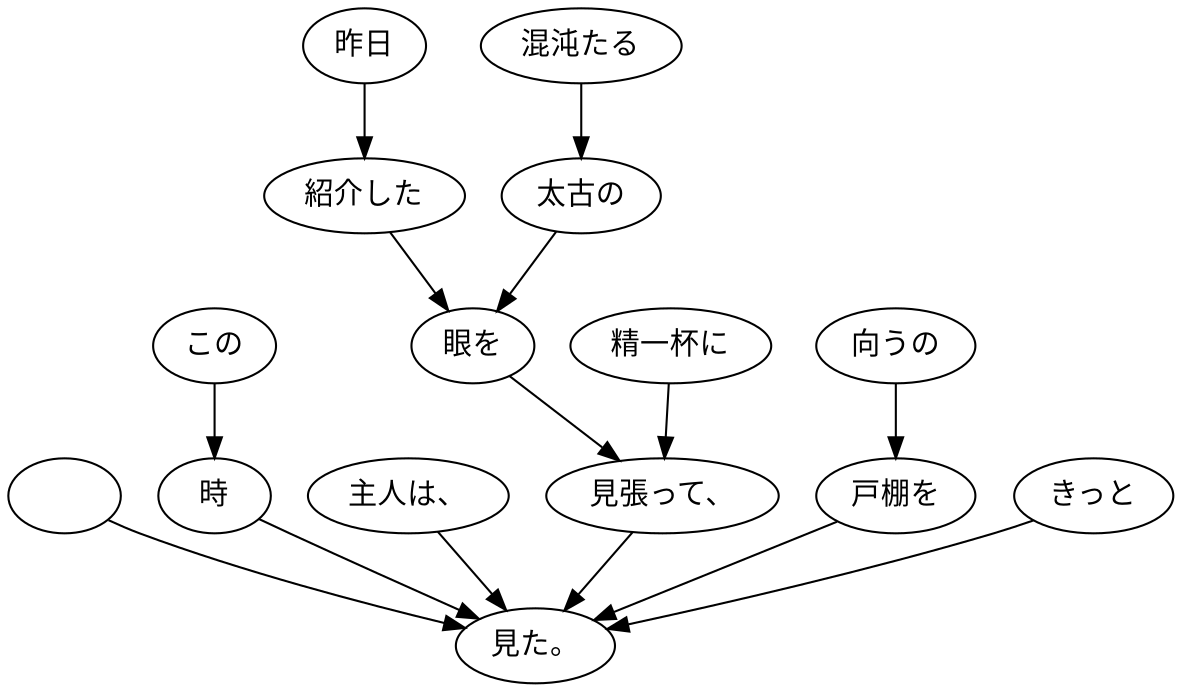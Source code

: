 digraph graph6536 {
	node0 [label="　"];
	node1 [label="この"];
	node2 [label="時"];
	node3 [label="主人は、"];
	node4 [label="昨日"];
	node5 [label="紹介した"];
	node6 [label="混沌たる"];
	node7 [label="太古の"];
	node8 [label="眼を"];
	node9 [label="精一杯に"];
	node10 [label="見張って、"];
	node11 [label="向うの"];
	node12 [label="戸棚を"];
	node13 [label="きっと"];
	node14 [label="見た。"];
	node0 -> node14;
	node1 -> node2;
	node2 -> node14;
	node3 -> node14;
	node4 -> node5;
	node5 -> node8;
	node6 -> node7;
	node7 -> node8;
	node8 -> node10;
	node9 -> node10;
	node10 -> node14;
	node11 -> node12;
	node12 -> node14;
	node13 -> node14;
}

